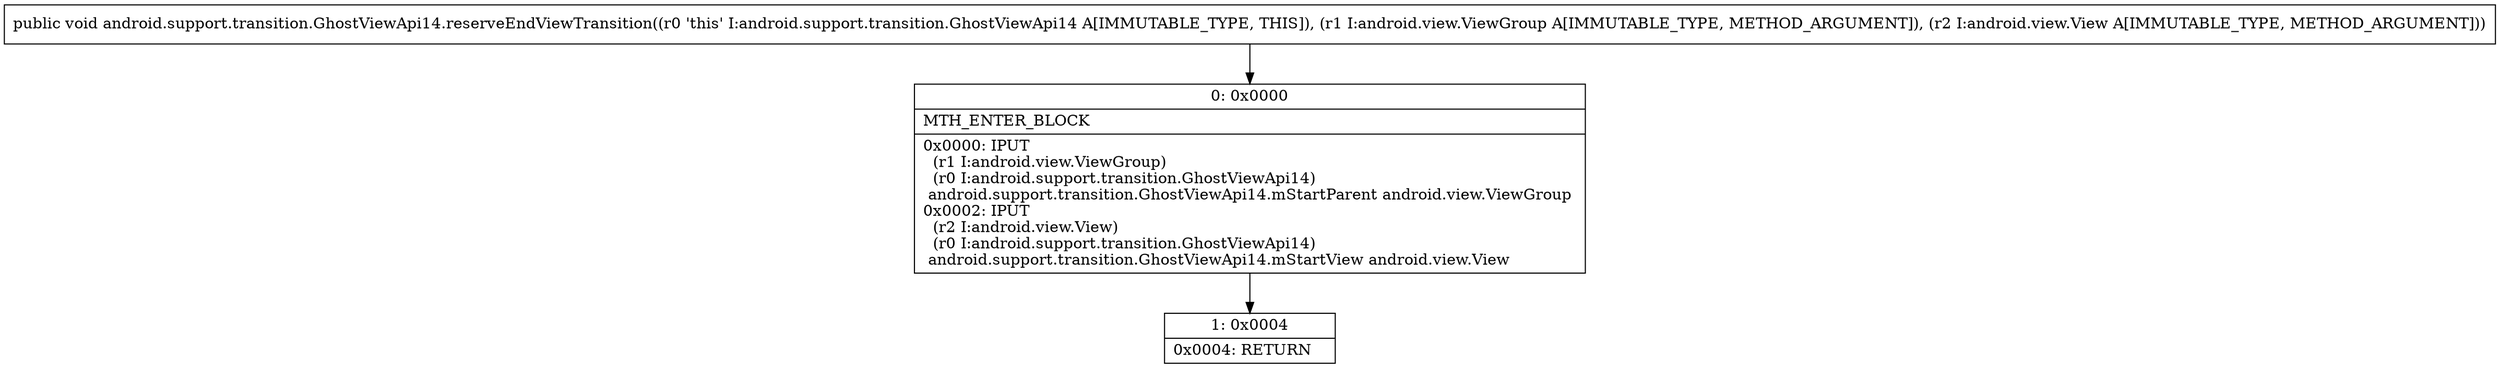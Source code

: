 digraph "CFG forandroid.support.transition.GhostViewApi14.reserveEndViewTransition(Landroid\/view\/ViewGroup;Landroid\/view\/View;)V" {
Node_0 [shape=record,label="{0\:\ 0x0000|MTH_ENTER_BLOCK\l|0x0000: IPUT  \l  (r1 I:android.view.ViewGroup)\l  (r0 I:android.support.transition.GhostViewApi14)\l android.support.transition.GhostViewApi14.mStartParent android.view.ViewGroup \l0x0002: IPUT  \l  (r2 I:android.view.View)\l  (r0 I:android.support.transition.GhostViewApi14)\l android.support.transition.GhostViewApi14.mStartView android.view.View \l}"];
Node_1 [shape=record,label="{1\:\ 0x0004|0x0004: RETURN   \l}"];
MethodNode[shape=record,label="{public void android.support.transition.GhostViewApi14.reserveEndViewTransition((r0 'this' I:android.support.transition.GhostViewApi14 A[IMMUTABLE_TYPE, THIS]), (r1 I:android.view.ViewGroup A[IMMUTABLE_TYPE, METHOD_ARGUMENT]), (r2 I:android.view.View A[IMMUTABLE_TYPE, METHOD_ARGUMENT])) }"];
MethodNode -> Node_0;
Node_0 -> Node_1;
}

